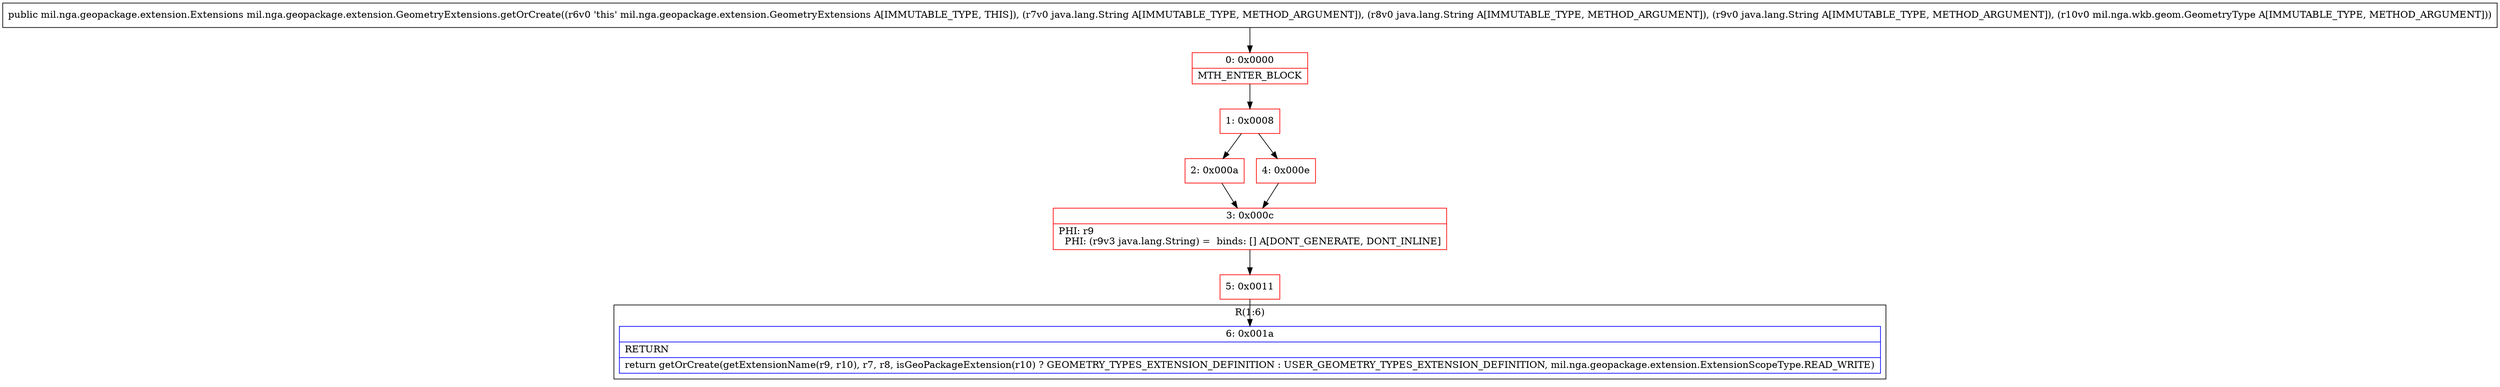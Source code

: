 digraph "CFG formil.nga.geopackage.extension.GeometryExtensions.getOrCreate(Ljava\/lang\/String;Ljava\/lang\/String;Ljava\/lang\/String;Lmil\/nga\/wkb\/geom\/GeometryType;)Lmil\/nga\/geopackage\/extension\/Extensions;" {
subgraph cluster_Region_3492028 {
label = "R(1:6)";
node [shape=record,color=blue];
Node_6 [shape=record,label="{6\:\ 0x001a|RETURN\l|return getOrCreate(getExtensionName(r9, r10), r7, r8, isGeoPackageExtension(r10) ? GEOMETRY_TYPES_EXTENSION_DEFINITION : USER_GEOMETRY_TYPES_EXTENSION_DEFINITION, mil.nga.geopackage.extension.ExtensionScopeType.READ_WRITE)\l}"];
}
Node_0 [shape=record,color=red,label="{0\:\ 0x0000|MTH_ENTER_BLOCK\l}"];
Node_1 [shape=record,color=red,label="{1\:\ 0x0008}"];
Node_2 [shape=record,color=red,label="{2\:\ 0x000a}"];
Node_3 [shape=record,color=red,label="{3\:\ 0x000c|PHI: r9 \l  PHI: (r9v3 java.lang.String) =  binds: [] A[DONT_GENERATE, DONT_INLINE]\l}"];
Node_4 [shape=record,color=red,label="{4\:\ 0x000e}"];
Node_5 [shape=record,color=red,label="{5\:\ 0x0011}"];
MethodNode[shape=record,label="{public mil.nga.geopackage.extension.Extensions mil.nga.geopackage.extension.GeometryExtensions.getOrCreate((r6v0 'this' mil.nga.geopackage.extension.GeometryExtensions A[IMMUTABLE_TYPE, THIS]), (r7v0 java.lang.String A[IMMUTABLE_TYPE, METHOD_ARGUMENT]), (r8v0 java.lang.String A[IMMUTABLE_TYPE, METHOD_ARGUMENT]), (r9v0 java.lang.String A[IMMUTABLE_TYPE, METHOD_ARGUMENT]), (r10v0 mil.nga.wkb.geom.GeometryType A[IMMUTABLE_TYPE, METHOD_ARGUMENT])) }"];
MethodNode -> Node_0;
Node_0 -> Node_1;
Node_1 -> Node_2;
Node_1 -> Node_4;
Node_2 -> Node_3;
Node_3 -> Node_5;
Node_4 -> Node_3;
Node_5 -> Node_6;
}

